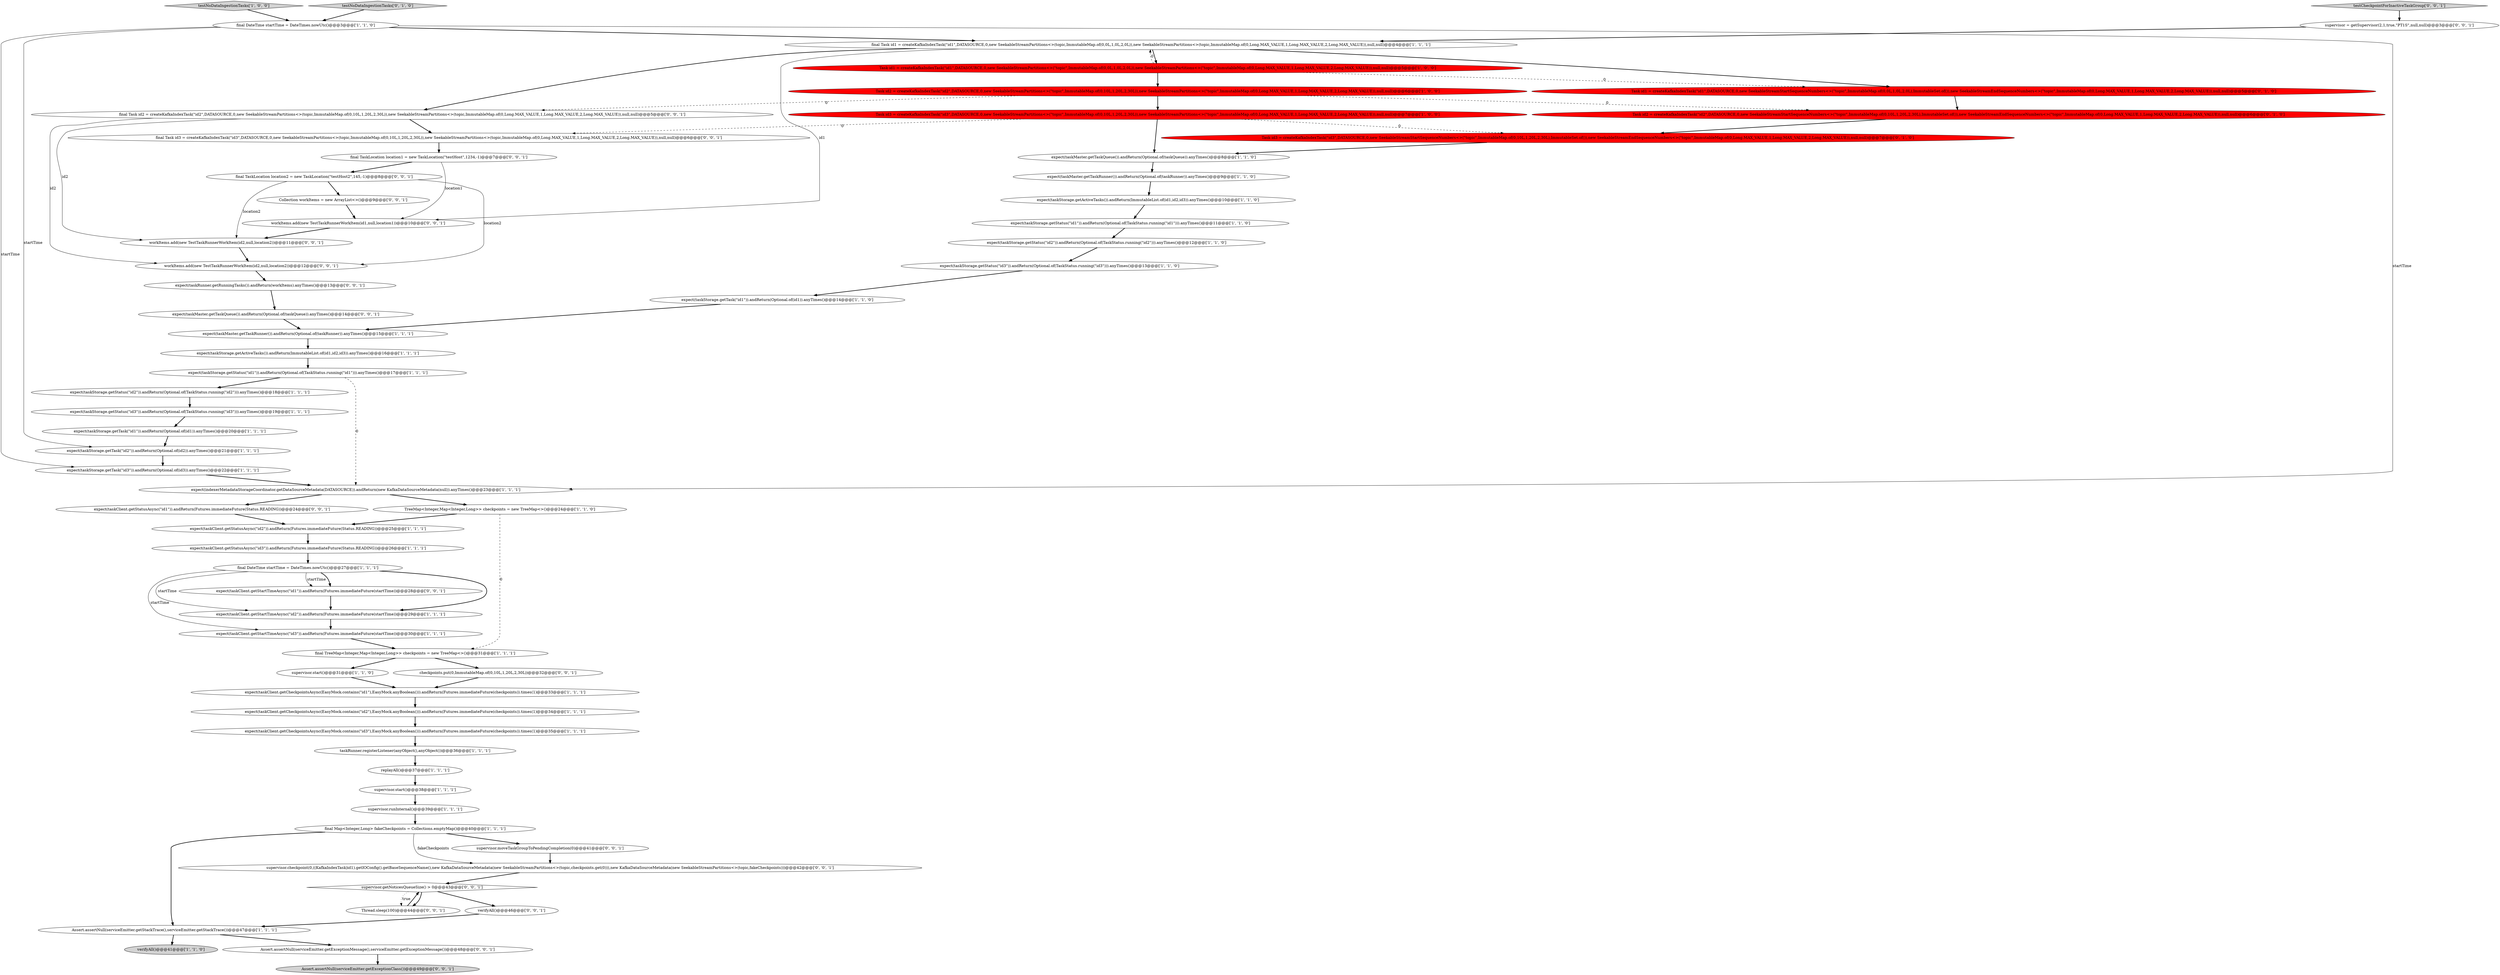 digraph {
11 [style = filled, label = "Assert.assertNull(serviceEmitter.getStackTrace(),serviceEmitter.getStackTrace())@@@47@@@['1', '1', '1']", fillcolor = white, shape = ellipse image = "AAA0AAABBB1BBB"];
32 [style = filled, label = "final Map<Integer,Long> fakeCheckpoints = Collections.emptyMap()@@@40@@@['1', '1', '1']", fillcolor = white, shape = ellipse image = "AAA0AAABBB1BBB"];
43 [style = filled, label = "Task id2 = createKafkaIndexTask(\"id2\",DATASOURCE,0,new SeekableStreamStartSequenceNumbers<>(\"topic\",ImmutableMap.of(0,10L,1,20L,2,30L),ImmutableSet.of()),new SeekableStreamEndSequenceNumbers<>(\"topic\",ImmutableMap.of(0,Long.MAX_VALUE,1,Long.MAX_VALUE,2,Long.MAX_VALUE)),null,null)@@@6@@@['0', '1', '0']", fillcolor = red, shape = ellipse image = "AAA1AAABBB2BBB"];
1 [style = filled, label = "final DateTime startTime = DateTimes.nowUtc()@@@27@@@['1', '1', '1']", fillcolor = white, shape = ellipse image = "AAA0AAABBB1BBB"];
9 [style = filled, label = "expect(taskStorage.getTask(\"id1\")).andReturn(Optional.of(id1)).anyTimes()@@@14@@@['1', '1', '0']", fillcolor = white, shape = ellipse image = "AAA0AAABBB1BBB"];
30 [style = filled, label = "expect(taskStorage.getTask(\"id1\")).andReturn(Optional.of(id1)).anyTimes()@@@20@@@['1', '1', '1']", fillcolor = white, shape = ellipse image = "AAA0AAABBB1BBB"];
13 [style = filled, label = "expect(taskClient.getStartTimeAsync(\"id2\")).andReturn(Futures.immediateFuture(startTime))@@@29@@@['1', '1', '1']", fillcolor = white, shape = ellipse image = "AAA0AAABBB1BBB"];
52 [style = filled, label = "workItems.add(new TestTaskRunnerWorkItem(id2,null,location2))@@@11@@@['0', '0', '1']", fillcolor = white, shape = ellipse image = "AAA0AAABBB3BBB"];
53 [style = filled, label = "Collection workItems = new ArrayList<>()@@@9@@@['0', '0', '1']", fillcolor = white, shape = ellipse image = "AAA0AAABBB3BBB"];
15 [style = filled, label = "expect(indexerMetadataStorageCoordinator.getDataSourceMetadata(DATASOURCE)).andReturn(new KafkaDataSourceMetadata(null)).anyTimes()@@@23@@@['1', '1', '1']", fillcolor = white, shape = ellipse image = "AAA0AAABBB1BBB"];
29 [style = filled, label = "testNoDataIngestionTasks['1', '0', '0']", fillcolor = lightgray, shape = diamond image = "AAA0AAABBB1BBB"];
14 [style = filled, label = "expect(taskStorage.getStatus(\"id3\")).andReturn(Optional.of(TaskStatus.running(\"id3\"))).anyTimes()@@@13@@@['1', '1', '0']", fillcolor = white, shape = ellipse image = "AAA0AAABBB1BBB"];
24 [style = filled, label = "expect(taskStorage.getStatus(\"id3\")).andReturn(Optional.of(TaskStatus.running(\"id3\"))).anyTimes()@@@19@@@['1', '1', '1']", fillcolor = white, shape = ellipse image = "AAA0AAABBB1BBB"];
19 [style = filled, label = "expect(taskStorage.getTask(\"id2\")).andReturn(Optional.of(id2)).anyTimes()@@@21@@@['1', '1', '1']", fillcolor = white, shape = ellipse image = "AAA0AAABBB1BBB"];
37 [style = filled, label = "Task id2 = createKafkaIndexTask(\"id2\",DATASOURCE,0,new SeekableStreamPartitions<>(\"topic\",ImmutableMap.of(0,10L,1,20L,2,30L)),new SeekableStreamPartitions<>(\"topic\",ImmutableMap.of(0,Long.MAX_VALUE,1,Long.MAX_VALUE,2,Long.MAX_VALUE)),null,null)@@@6@@@['1', '0', '0']", fillcolor = red, shape = ellipse image = "AAA1AAABBB1BBB"];
54 [style = filled, label = "expect(taskClient.getStatusAsync(\"id1\")).andReturn(Futures.immediateFuture(Status.READING))@@@24@@@['0', '0', '1']", fillcolor = white, shape = ellipse image = "AAA0AAABBB3BBB"];
33 [style = filled, label = "replayAll()@@@37@@@['1', '1', '1']", fillcolor = white, shape = ellipse image = "AAA0AAABBB1BBB"];
10 [style = filled, label = "supervisor.start()@@@31@@@['1', '1', '0']", fillcolor = white, shape = ellipse image = "AAA0AAABBB1BBB"];
31 [style = filled, label = "expect(taskClient.getCheckpointsAsync(EasyMock.contains(\"id3\"),EasyMock.anyBoolean())).andReturn(Futures.immediateFuture(checkpoints)).times(1)@@@35@@@['1', '1', '1']", fillcolor = white, shape = ellipse image = "AAA0AAABBB1BBB"];
42 [style = filled, label = "testNoDataIngestionTasks['0', '1', '0']", fillcolor = lightgray, shape = diamond image = "AAA0AAABBB2BBB"];
0 [style = filled, label = "expect(taskStorage.getStatus(\"id1\")).andReturn(Optional.of(TaskStatus.running(\"id1\"))).anyTimes()@@@17@@@['1', '1', '1']", fillcolor = white, shape = ellipse image = "AAA0AAABBB1BBB"];
63 [style = filled, label = "Thread.sleep(100)@@@44@@@['0', '0', '1']", fillcolor = white, shape = ellipse image = "AAA0AAABBB3BBB"];
25 [style = filled, label = "expect(taskClient.getCheckpointsAsync(EasyMock.contains(\"id2\"),EasyMock.anyBoolean())).andReturn(Futures.immediateFuture(checkpoints)).times(1)@@@34@@@['1', '1', '1']", fillcolor = white, shape = ellipse image = "AAA0AAABBB1BBB"];
64 [style = filled, label = "expect(taskRunner.getRunningTasks()).andReturn(workItems).anyTimes()@@@13@@@['0', '0', '1']", fillcolor = white, shape = ellipse image = "AAA0AAABBB3BBB"];
17 [style = filled, label = "expect(taskStorage.getStatus(\"id2\")).andReturn(Optional.of(TaskStatus.running(\"id2\"))).anyTimes()@@@12@@@['1', '1', '0']", fillcolor = white, shape = ellipse image = "AAA0AAABBB1BBB"];
45 [style = filled, label = "testCheckpointForInactiveTaskGroup['0', '0', '1']", fillcolor = lightgray, shape = diamond image = "AAA0AAABBB3BBB"];
12 [style = filled, label = "supervisor.runInternal()@@@39@@@['1', '1', '1']", fillcolor = white, shape = ellipse image = "AAA0AAABBB1BBB"];
5 [style = filled, label = "supervisor.start()@@@38@@@['1', '1', '1']", fillcolor = white, shape = ellipse image = "AAA0AAABBB1BBB"];
28 [style = filled, label = "expect(taskMaster.getTaskRunner()).andReturn(Optional.of(taskRunner)).anyTimes()@@@15@@@['1', '1', '1']", fillcolor = white, shape = ellipse image = "AAA0AAABBB1BBB"];
20 [style = filled, label = "taskRunner.registerListener(anyObject(),anyObject())@@@36@@@['1', '1', '1']", fillcolor = white, shape = ellipse image = "AAA0AAABBB1BBB"];
7 [style = filled, label = "expect(taskClient.getStatusAsync(\"id2\")).andReturn(Futures.immediateFuture(Status.READING))@@@25@@@['1', '1', '1']", fillcolor = white, shape = ellipse image = "AAA0AAABBB1BBB"];
56 [style = filled, label = "final TaskLocation location1 = new TaskLocation(\"testHost\",1234,-1)@@@7@@@['0', '0', '1']", fillcolor = white, shape = ellipse image = "AAA0AAABBB3BBB"];
59 [style = filled, label = "workItems.add(new TestTaskRunnerWorkItem(id1,null,location1))@@@10@@@['0', '0', '1']", fillcolor = white, shape = ellipse image = "AAA0AAABBB3BBB"];
2 [style = filled, label = "expect(taskStorage.getStatus(\"id1\")).andReturn(Optional.of(TaskStatus.running(\"id1\"))).anyTimes()@@@11@@@['1', '1', '0']", fillcolor = white, shape = ellipse image = "AAA0AAABBB1BBB"];
41 [style = filled, label = "Task id1 = createKafkaIndexTask(\"id1\",DATASOURCE,0,new SeekableStreamStartSequenceNumbers<>(\"topic\",ImmutableMap.of(0,0L,1,0L,2,0L),ImmutableSet.of()),new SeekableStreamEndSequenceNumbers<>(\"topic\",ImmutableMap.of(0,Long.MAX_VALUE,1,Long.MAX_VALUE,2,Long.MAX_VALUE)),null,null)@@@5@@@['0', '1', '0']", fillcolor = red, shape = ellipse image = "AAA1AAABBB2BBB"];
34 [style = filled, label = "expect(taskStorage.getStatus(\"id2\")).andReturn(Optional.of(TaskStatus.running(\"id2\"))).anyTimes()@@@18@@@['1', '1', '1']", fillcolor = white, shape = ellipse image = "AAA0AAABBB1BBB"];
60 [style = filled, label = "workItems.add(new TestTaskRunnerWorkItem(id2,null,location2))@@@12@@@['0', '0', '1']", fillcolor = white, shape = ellipse image = "AAA0AAABBB3BBB"];
23 [style = filled, label = "expect(taskClient.getStartTimeAsync(\"id3\")).andReturn(Futures.immediateFuture(startTime))@@@30@@@['1', '1', '1']", fillcolor = white, shape = ellipse image = "AAA0AAABBB1BBB"];
51 [style = filled, label = "final TaskLocation location2 = new TaskLocation(\"testHost2\",145,-1)@@@8@@@['0', '0', '1']", fillcolor = white, shape = ellipse image = "AAA0AAABBB3BBB"];
8 [style = filled, label = "Task id1 = createKafkaIndexTask(\"id1\",DATASOURCE,0,new SeekableStreamPartitions<>(\"topic\",ImmutableMap.of(0,0L,1,0L,2,0L)),new SeekableStreamPartitions<>(\"topic\",ImmutableMap.of(0,Long.MAX_VALUE,1,Long.MAX_VALUE,2,Long.MAX_VALUE)),null,null)@@@5@@@['1', '0', '0']", fillcolor = red, shape = ellipse image = "AAA1AAABBB1BBB"];
49 [style = filled, label = "checkpoints.put(0,ImmutableMap.of(0,10L,1,20L,2,30L))@@@32@@@['0', '0', '1']", fillcolor = white, shape = ellipse image = "AAA0AAABBB3BBB"];
3 [style = filled, label = "final Task id1 = createKafkaIndexTask(\"id1\",DATASOURCE,0,new SeekableStreamPartitions<>(topic,ImmutableMap.of(0,0L,1,0L,2,0L)),new SeekableStreamPartitions<>(topic,ImmutableMap.of(0,Long.MAX_VALUE,1,Long.MAX_VALUE,2,Long.MAX_VALUE)),null,null)@@@4@@@['1', '1', '1']", fillcolor = white, shape = ellipse image = "AAA0AAABBB1BBB"];
26 [style = filled, label = "expect(taskClient.getCheckpointsAsync(EasyMock.contains(\"id1\"),EasyMock.anyBoolean())).andReturn(Futures.immediateFuture(checkpoints)).times(1)@@@33@@@['1', '1', '1']", fillcolor = white, shape = ellipse image = "AAA0AAABBB1BBB"];
4 [style = filled, label = "final TreeMap<Integer,Map<Integer,Long>> checkpoints = new TreeMap<>()@@@31@@@['1', '1', '1']", fillcolor = white, shape = ellipse image = "AAA0AAABBB1BBB"];
57 [style = filled, label = "expect(taskClient.getStartTimeAsync(\"id1\")).andReturn(Futures.immediateFuture(startTime))@@@28@@@['0', '0', '1']", fillcolor = white, shape = ellipse image = "AAA0AAABBB3BBB"];
21 [style = filled, label = "expect(taskMaster.getTaskRunner()).andReturn(Optional.of(taskRunner)).anyTimes()@@@9@@@['1', '1', '0']", fillcolor = white, shape = ellipse image = "AAA0AAABBB1BBB"];
36 [style = filled, label = "TreeMap<Integer,Map<Integer,Long>> checkpoints = new TreeMap<>()@@@24@@@['1', '1', '0']", fillcolor = white, shape = ellipse image = "AAA0AAABBB1BBB"];
40 [style = filled, label = "Task id3 = createKafkaIndexTask(\"id3\",DATASOURCE,0,new SeekableStreamStartSequenceNumbers<>(\"topic\",ImmutableMap.of(0,10L,1,20L,2,30L),ImmutableSet.of()),new SeekableStreamEndSequenceNumbers<>(\"topic\",ImmutableMap.of(0,Long.MAX_VALUE,1,Long.MAX_VALUE,2,Long.MAX_VALUE)),null,null)@@@7@@@['0', '1', '0']", fillcolor = red, shape = ellipse image = "AAA1AAABBB2BBB"];
27 [style = filled, label = "verifyAll()@@@41@@@['1', '1', '0']", fillcolor = lightgray, shape = ellipse image = "AAA0AAABBB1BBB"];
22 [style = filled, label = "expect(taskMaster.getTaskQueue()).andReturn(Optional.of(taskQueue)).anyTimes()@@@8@@@['1', '1', '0']", fillcolor = white, shape = ellipse image = "AAA0AAABBB1BBB"];
47 [style = filled, label = "supervisor.getNoticesQueueSize() > 0@@@43@@@['0', '0', '1']", fillcolor = white, shape = diamond image = "AAA0AAABBB3BBB"];
61 [style = filled, label = "supervisor = getSupervisor(2,1,true,\"PT1S\",null,null)@@@3@@@['0', '0', '1']", fillcolor = white, shape = ellipse image = "AAA0AAABBB3BBB"];
62 [style = filled, label = "Assert.assertNull(serviceEmitter.getExceptionMessage(),serviceEmitter.getExceptionMessage())@@@48@@@['0', '0', '1']", fillcolor = white, shape = ellipse image = "AAA0AAABBB3BBB"];
50 [style = filled, label = "final Task id3 = createKafkaIndexTask(\"id3\",DATASOURCE,0,new SeekableStreamPartitions<>(topic,ImmutableMap.of(0,10L,1,20L,2,30L)),new SeekableStreamPartitions<>(topic,ImmutableMap.of(0,Long.MAX_VALUE,1,Long.MAX_VALUE,2,Long.MAX_VALUE)),null,null)@@@6@@@['0', '0', '1']", fillcolor = white, shape = ellipse image = "AAA0AAABBB3BBB"];
18 [style = filled, label = "expect(taskStorage.getActiveTasks()).andReturn(ImmutableList.of(id1,id2,id3)).anyTimes()@@@16@@@['1', '1', '1']", fillcolor = white, shape = ellipse image = "AAA0AAABBB1BBB"];
55 [style = filled, label = "supervisor.moveTaskGroupToPendingCompletion(0)@@@41@@@['0', '0', '1']", fillcolor = white, shape = ellipse image = "AAA0AAABBB3BBB"];
35 [style = filled, label = "final DateTime startTime = DateTimes.nowUtc()@@@3@@@['1', '1', '0']", fillcolor = white, shape = ellipse image = "AAA0AAABBB1BBB"];
44 [style = filled, label = "expect(taskMaster.getTaskQueue()).andReturn(Optional.of(taskQueue)).anyTimes()@@@14@@@['0', '0', '1']", fillcolor = white, shape = ellipse image = "AAA0AAABBB3BBB"];
16 [style = filled, label = "expect(taskClient.getStatusAsync(\"id3\")).andReturn(Futures.immediateFuture(Status.READING))@@@26@@@['1', '1', '1']", fillcolor = white, shape = ellipse image = "AAA0AAABBB1BBB"];
46 [style = filled, label = "supervisor.checkpoint(0,((KafkaIndexTask)id1).getIOConfig().getBaseSequenceName(),new KafkaDataSourceMetadata(new SeekableStreamPartitions<>(topic,checkpoints.get(0))),new KafkaDataSourceMetadata(new SeekableStreamPartitions<>(topic,fakeCheckpoints)))@@@42@@@['0', '0', '1']", fillcolor = white, shape = ellipse image = "AAA0AAABBB3BBB"];
38 [style = filled, label = "expect(taskStorage.getTask(\"id3\")).andReturn(Optional.of(id3)).anyTimes()@@@22@@@['1', '1', '1']", fillcolor = white, shape = ellipse image = "AAA0AAABBB1BBB"];
48 [style = filled, label = "final Task id2 = createKafkaIndexTask(\"id2\",DATASOURCE,0,new SeekableStreamPartitions<>(topic,ImmutableMap.of(0,10L,1,20L,2,30L)),new SeekableStreamPartitions<>(topic,ImmutableMap.of(0,Long.MAX_VALUE,1,Long.MAX_VALUE,2,Long.MAX_VALUE)),null,null)@@@5@@@['0', '0', '1']", fillcolor = white, shape = ellipse image = "AAA0AAABBB3BBB"];
6 [style = filled, label = "Task id3 = createKafkaIndexTask(\"id3\",DATASOURCE,0,new SeekableStreamPartitions<>(\"topic\",ImmutableMap.of(0,10L,1,20L,2,30L)),new SeekableStreamPartitions<>(\"topic\",ImmutableMap.of(0,Long.MAX_VALUE,1,Long.MAX_VALUE,2,Long.MAX_VALUE)),null,null)@@@7@@@['1', '0', '0']", fillcolor = red, shape = ellipse image = "AAA1AAABBB1BBB"];
58 [style = filled, label = "verifyAll()@@@46@@@['0', '0', '1']", fillcolor = white, shape = ellipse image = "AAA0AAABBB3BBB"];
39 [style = filled, label = "expect(taskStorage.getActiveTasks()).andReturn(ImmutableList.of(id1,id2,id3)).anyTimes()@@@10@@@['1', '1', '0']", fillcolor = white, shape = ellipse image = "AAA0AAABBB1BBB"];
65 [style = filled, label = "Assert.assertNull(serviceEmitter.getExceptionClass())@@@49@@@['0', '0', '1']", fillcolor = lightgray, shape = ellipse image = "AAA0AAABBB3BBB"];
6->22 [style = bold, label=""];
36->4 [style = dashed, label="0"];
15->54 [style = bold, label=""];
50->56 [style = bold, label=""];
51->53 [style = bold, label=""];
51->60 [style = solid, label="location2"];
38->15 [style = bold, label=""];
1->13 [style = bold, label=""];
24->30 [style = bold, label=""];
25->31 [style = bold, label=""];
43->40 [style = bold, label=""];
61->3 [style = bold, label=""];
52->60 [style = bold, label=""];
34->24 [style = bold, label=""];
45->61 [style = bold, label=""];
17->14 [style = bold, label=""];
6->50 [style = dashed, label="0"];
62->65 [style = bold, label=""];
32->46 [style = solid, label="fakeCheckpoints"];
7->16 [style = bold, label=""];
40->22 [style = bold, label=""];
11->27 [style = bold, label=""];
14->9 [style = bold, label=""];
31->20 [style = bold, label=""];
32->11 [style = bold, label=""];
18->0 [style = bold, label=""];
58->11 [style = bold, label=""];
57->13 [style = bold, label=""];
28->18 [style = bold, label=""];
60->64 [style = bold, label=""];
56->59 [style = solid, label="location1"];
48->50 [style = bold, label=""];
10->26 [style = bold, label=""];
47->63 [style = bold, label=""];
47->58 [style = bold, label=""];
56->51 [style = bold, label=""];
0->34 [style = bold, label=""];
30->19 [style = bold, label=""];
35->38 [style = solid, label="startTime"];
29->35 [style = bold, label=""];
11->62 [style = bold, label=""];
19->38 [style = bold, label=""];
41->43 [style = bold, label=""];
15->36 [style = bold, label=""];
2->17 [style = bold, label=""];
4->10 [style = bold, label=""];
64->44 [style = bold, label=""];
63->47 [style = bold, label=""];
54->7 [style = bold, label=""];
35->3 [style = bold, label=""];
3->59 [style = solid, label="id1"];
12->32 [style = bold, label=""];
6->40 [style = dashed, label="0"];
33->5 [style = bold, label=""];
8->41 [style = dashed, label="0"];
35->15 [style = solid, label="startTime"];
9->28 [style = bold, label=""];
35->19 [style = solid, label="startTime"];
21->39 [style = bold, label=""];
1->57 [style = bold, label=""];
16->1 [style = bold, label=""];
3->8 [style = bold, label=""];
39->2 [style = bold, label=""];
3->41 [style = bold, label=""];
1->57 [style = solid, label="startTime"];
51->52 [style = solid, label="location2"];
8->37 [style = bold, label=""];
1->13 [style = solid, label="startTime"];
48->60 [style = solid, label="id2"];
37->48 [style = dashed, label="0"];
26->25 [style = bold, label=""];
8->3 [style = dashed, label="0"];
59->52 [style = bold, label=""];
22->21 [style = bold, label=""];
23->4 [style = bold, label=""];
0->15 [style = dashed, label="0"];
1->23 [style = solid, label="startTime"];
37->6 [style = bold, label=""];
46->47 [style = bold, label=""];
37->43 [style = dashed, label="0"];
20->33 [style = bold, label=""];
42->35 [style = bold, label=""];
3->48 [style = bold, label=""];
32->55 [style = bold, label=""];
55->46 [style = bold, label=""];
53->59 [style = bold, label=""];
4->49 [style = bold, label=""];
5->12 [style = bold, label=""];
36->7 [style = bold, label=""];
44->28 [style = bold, label=""];
13->23 [style = bold, label=""];
47->63 [style = dotted, label="true"];
49->26 [style = bold, label=""];
48->52 [style = solid, label="id2"];
}
